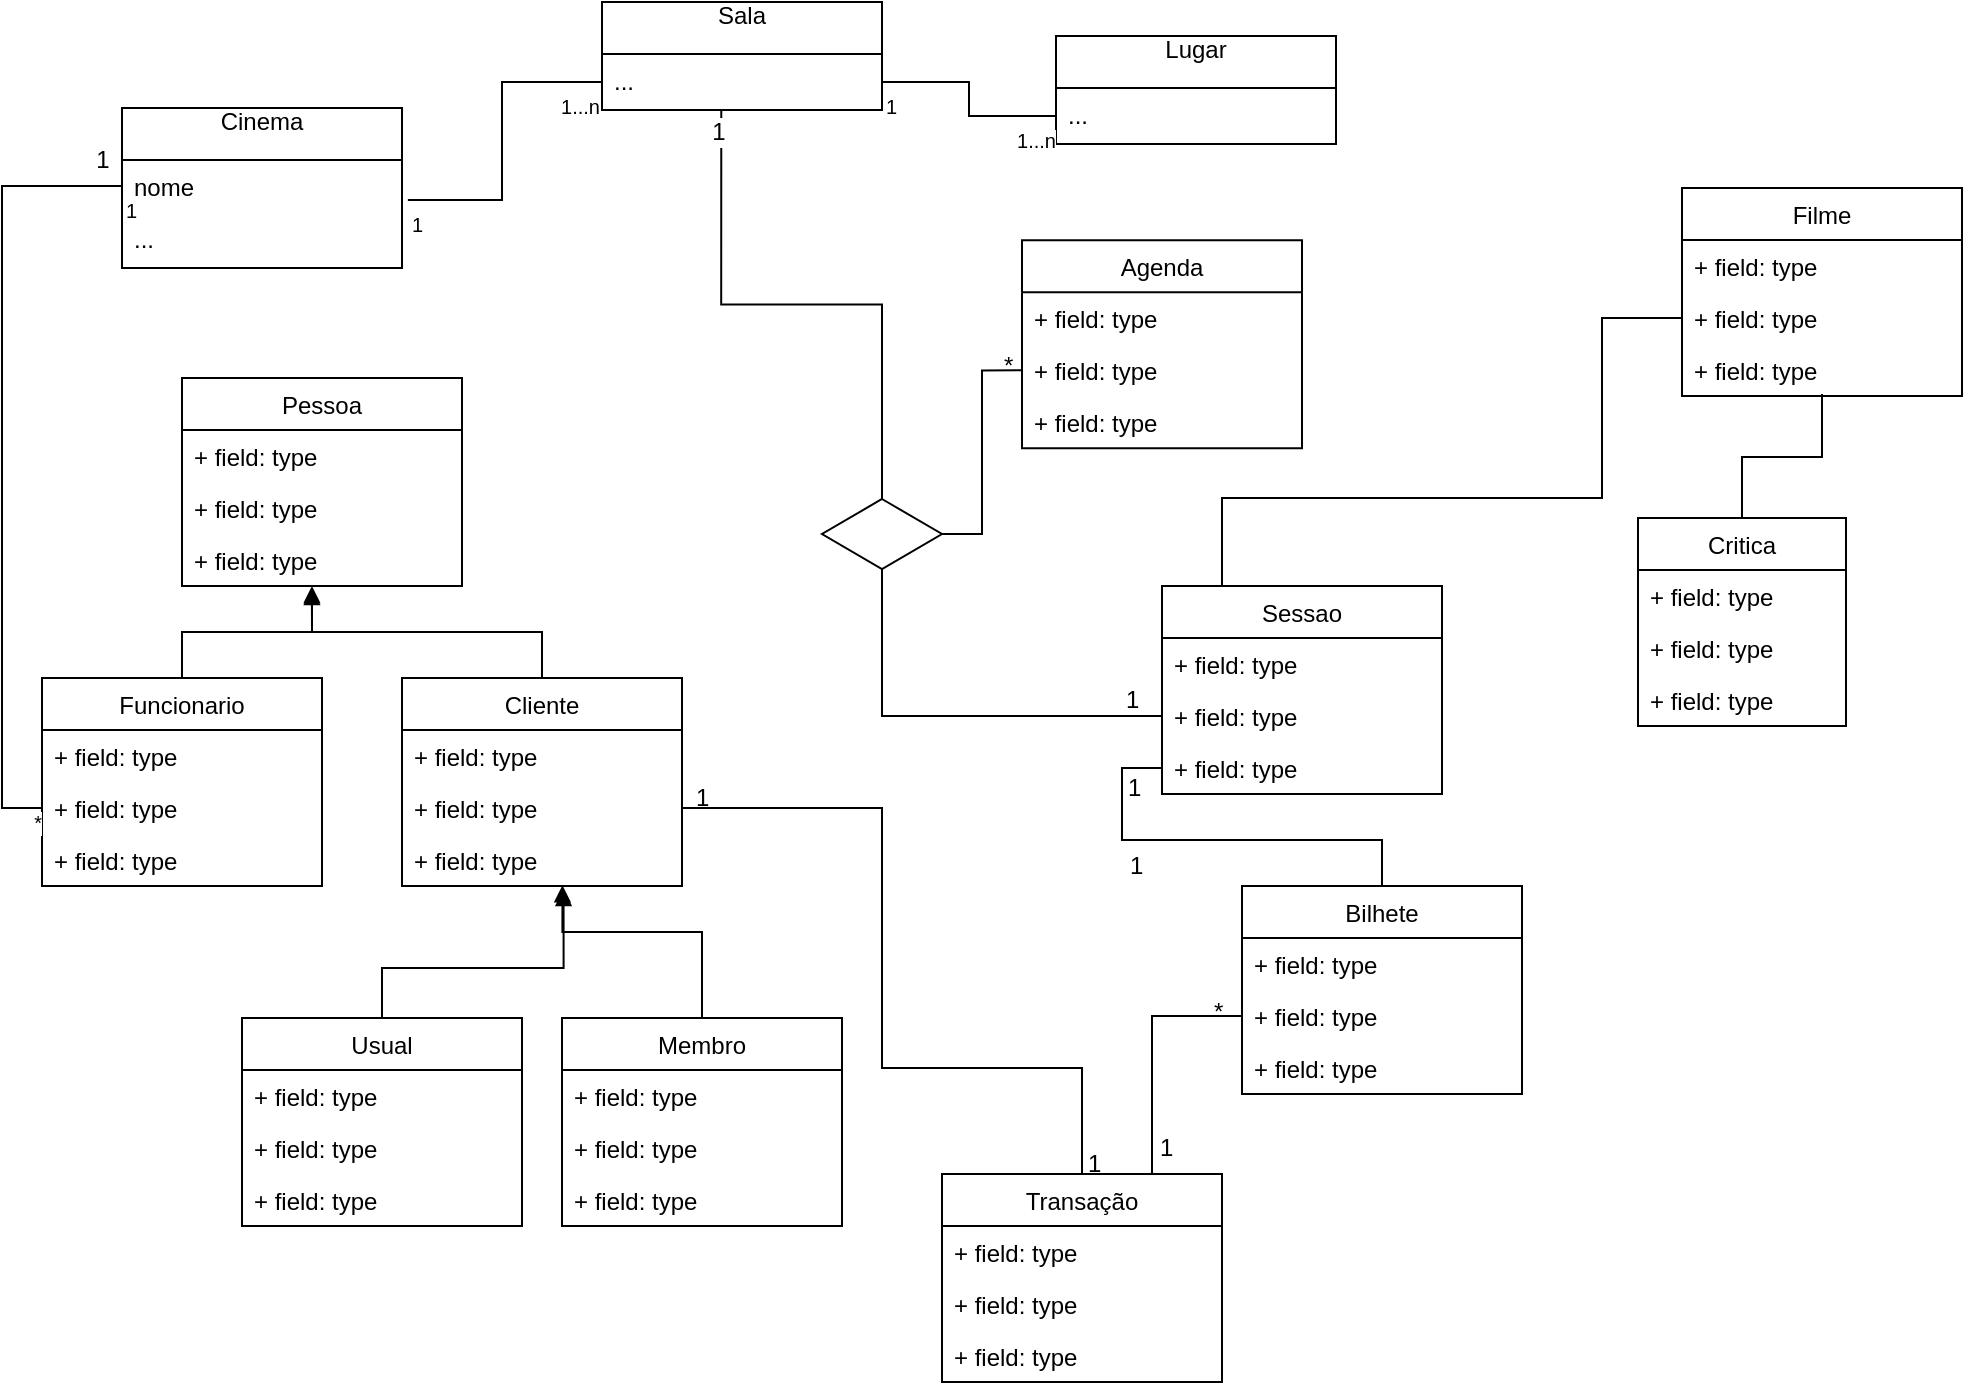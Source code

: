 <mxfile version="10.3.5" type="github"><diagram id="2pUkO8DGR88j4kpPJK_X" name="Page-1"><mxGraphModel dx="630" dy="425" grid="1" gridSize="10" guides="1" tooltips="1" connect="1" arrows="1" fold="1" page="1" pageScale="1" pageWidth="850" pageHeight="1100" math="0" shadow="0"><root><mxCell id="0"/><mxCell id="1" parent="0"/><mxCell id="s6AArriiv2r9e0Jaajhl-1" value="Cinema&#10;" style="swimlane;fontStyle=0;childLayout=stackLayout;horizontal=1;startSize=26;fillColor=none;horizontalStack=0;resizeParent=1;resizeParentMax=0;resizeLast=0;collapsible=1;marginBottom=0;" vertex="1" parent="1"><mxGeometry x="100" y="135" width="140" height="80" as="geometry"/></mxCell><mxCell id="s6AArriiv2r9e0Jaajhl-4" value="nome" style="text;strokeColor=none;fillColor=none;align=left;verticalAlign=top;spacingLeft=4;spacingRight=4;overflow=hidden;rotatable=0;points=[[0,0.5],[1,0.5]];portConstraint=eastwest;" vertex="1" parent="s6AArriiv2r9e0Jaajhl-1"><mxGeometry y="26" width="140" height="26" as="geometry"/></mxCell><mxCell id="s6AArriiv2r9e0Jaajhl-7" value="..." style="text;strokeColor=none;fillColor=none;align=left;verticalAlign=top;spacingLeft=4;spacingRight=4;overflow=hidden;rotatable=0;points=[[0,0.5],[1,0.5]];portConstraint=eastwest;" vertex="1" parent="s6AArriiv2r9e0Jaajhl-1"><mxGeometry y="52" width="140" height="28" as="geometry"/></mxCell><mxCell id="s6AArriiv2r9e0Jaajhl-87" style="edgeStyle=orthogonalEdgeStyle;rounded=0;orthogonalLoop=1;jettySize=auto;html=1;exitX=0.426;exitY=1.006;exitDx=0;exitDy=0;entryX=0.5;entryY=0;entryDx=0;entryDy=0;startArrow=none;startFill=0;sourcePerimeterSpacing=-1;endArrow=none;endFill=0;targetPerimeterSpacing=0;exitPerimeter=0;" edge="1" parent="1" source="s6AArriiv2r9e0Jaajhl-10" target="s6AArriiv2r9e0Jaajhl-86"><mxGeometry relative="1" as="geometry"/></mxCell><mxCell id="s6AArriiv2r9e0Jaajhl-102" value="1" style="text;html=1;resizable=0;points=[];align=center;verticalAlign=middle;labelBackgroundColor=#ffffff;" vertex="1" connectable="0" parent="s6AArriiv2r9e0Jaajhl-87"><mxGeometry x="-0.921" y="-2" relative="1" as="geometry"><mxPoint as="offset"/></mxGeometry></mxCell><mxCell id="s6AArriiv2r9e0Jaajhl-8" value="Sala&#10;" style="swimlane;fontStyle=0;childLayout=stackLayout;horizontal=1;startSize=26;fillColor=none;horizontalStack=0;resizeParent=1;resizeParentMax=0;resizeLast=0;collapsible=1;marginBottom=0;" vertex="1" parent="1"><mxGeometry x="340" y="82" width="140" height="54" as="geometry"/></mxCell><mxCell id="s6AArriiv2r9e0Jaajhl-10" value="..." style="text;strokeColor=none;fillColor=none;align=left;verticalAlign=top;spacingLeft=4;spacingRight=4;overflow=hidden;rotatable=0;points=[[0,0.5],[1,0.5]];portConstraint=eastwest;" vertex="1" parent="s6AArriiv2r9e0Jaajhl-8"><mxGeometry y="26" width="140" height="28" as="geometry"/></mxCell><mxCell id="s6AArriiv2r9e0Jaajhl-15" value="" style="endArrow=none;html=1;endSize=12;startArrow=none;startSize=14;startFill=0;edgeStyle=orthogonalEdgeStyle;exitX=1.021;exitY=0.769;exitDx=0;exitDy=0;exitPerimeter=0;rounded=0;endFill=0;" edge="1" parent="1" source="s6AArriiv2r9e0Jaajhl-4" target="s6AArriiv2r9e0Jaajhl-10"><mxGeometry relative="1" as="geometry"><mxPoint x="110" y="240" as="sourcePoint"/><mxPoint x="270" y="240" as="targetPoint"/></mxGeometry></mxCell><mxCell id="s6AArriiv2r9e0Jaajhl-16" value="1" style="resizable=0;html=1;align=left;verticalAlign=top;labelBackgroundColor=#ffffff;fontSize=10;" connectable="0" vertex="1" parent="s6AArriiv2r9e0Jaajhl-15"><mxGeometry x="-1" relative="1" as="geometry"/></mxCell><mxCell id="s6AArriiv2r9e0Jaajhl-17" value="1...n" style="resizable=0;html=1;align=right;verticalAlign=top;labelBackgroundColor=#ffffff;fontSize=10;" connectable="0" vertex="1" parent="s6AArriiv2r9e0Jaajhl-15"><mxGeometry x="1" relative="1" as="geometry"/></mxCell><mxCell id="s6AArriiv2r9e0Jaajhl-18" value="Lugar&#10;" style="swimlane;fontStyle=0;childLayout=stackLayout;horizontal=1;startSize=26;fillColor=none;horizontalStack=0;resizeParent=1;resizeParentMax=0;resizeLast=0;collapsible=1;marginBottom=0;" vertex="1" parent="1"><mxGeometry x="567" y="99" width="140" height="54" as="geometry"/></mxCell><mxCell id="s6AArriiv2r9e0Jaajhl-19" value="..." style="text;strokeColor=none;fillColor=none;align=left;verticalAlign=top;spacingLeft=4;spacingRight=4;overflow=hidden;rotatable=0;points=[[0,0.5],[1,0.5]];portConstraint=eastwest;" vertex="1" parent="s6AArriiv2r9e0Jaajhl-18"><mxGeometry y="26" width="140" height="28" as="geometry"/></mxCell><mxCell id="s6AArriiv2r9e0Jaajhl-20" value="" style="endArrow=none;html=1;endSize=12;startArrow=none;startSize=14;startFill=0;edgeStyle=orthogonalEdgeStyle;exitX=1;exitY=0.5;exitDx=0;exitDy=0;rounded=0;endFill=0;" edge="1" parent="1" target="s6AArriiv2r9e0Jaajhl-19" source="s6AArriiv2r9e0Jaajhl-10"><mxGeometry relative="1" as="geometry"><mxPoint x="550" y="20" as="sourcePoint"/><mxPoint x="497" y="257" as="targetPoint"/></mxGeometry></mxCell><mxCell id="s6AArriiv2r9e0Jaajhl-21" value="1" style="resizable=0;html=1;align=left;verticalAlign=top;labelBackgroundColor=#ffffff;fontSize=10;" connectable="0" vertex="1" parent="s6AArriiv2r9e0Jaajhl-20"><mxGeometry x="-1" relative="1" as="geometry"/></mxCell><mxCell id="s6AArriiv2r9e0Jaajhl-22" value="1...n" style="resizable=0;html=1;align=right;verticalAlign=top;labelBackgroundColor=#ffffff;fontSize=10;" connectable="0" vertex="1" parent="s6AArriiv2r9e0Jaajhl-20"><mxGeometry x="1" relative="1" as="geometry"/></mxCell><mxCell id="s6AArriiv2r9e0Jaajhl-23" value="Pessoa" style="swimlane;fontStyle=0;childLayout=stackLayout;horizontal=1;startSize=26;fillColor=none;horizontalStack=0;resizeParent=1;resizeParentMax=0;resizeLast=0;collapsible=1;marginBottom=0;" vertex="1" parent="1"><mxGeometry x="130" y="270" width="140" height="104" as="geometry"/></mxCell><mxCell id="s6AArriiv2r9e0Jaajhl-24" value="+ field: type" style="text;strokeColor=none;fillColor=none;align=left;verticalAlign=top;spacingLeft=4;spacingRight=4;overflow=hidden;rotatable=0;points=[[0,0.5],[1,0.5]];portConstraint=eastwest;" vertex="1" parent="s6AArriiv2r9e0Jaajhl-23"><mxGeometry y="26" width="140" height="26" as="geometry"/></mxCell><mxCell id="s6AArriiv2r9e0Jaajhl-25" value="+ field: type" style="text;strokeColor=none;fillColor=none;align=left;verticalAlign=top;spacingLeft=4;spacingRight=4;overflow=hidden;rotatable=0;points=[[0,0.5],[1,0.5]];portConstraint=eastwest;" vertex="1" parent="s6AArriiv2r9e0Jaajhl-23"><mxGeometry y="52" width="140" height="26" as="geometry"/></mxCell><mxCell id="s6AArriiv2r9e0Jaajhl-26" value="+ field: type" style="text;strokeColor=none;fillColor=none;align=left;verticalAlign=top;spacingLeft=4;spacingRight=4;overflow=hidden;rotatable=0;points=[[0,0.5],[1,0.5]];portConstraint=eastwest;" vertex="1" parent="s6AArriiv2r9e0Jaajhl-23"><mxGeometry y="78" width="140" height="26" as="geometry"/></mxCell><mxCell id="s6AArriiv2r9e0Jaajhl-27" value="Funcionario" style="swimlane;fontStyle=0;childLayout=stackLayout;horizontal=1;startSize=26;fillColor=none;horizontalStack=0;resizeParent=1;resizeParentMax=0;resizeLast=0;collapsible=1;marginBottom=0;" vertex="1" parent="1"><mxGeometry x="60" y="420" width="140" height="104" as="geometry"/></mxCell><mxCell id="s6AArriiv2r9e0Jaajhl-28" value="+ field: type" style="text;strokeColor=none;fillColor=none;align=left;verticalAlign=top;spacingLeft=4;spacingRight=4;overflow=hidden;rotatable=0;points=[[0,0.5],[1,0.5]];portConstraint=eastwest;" vertex="1" parent="s6AArriiv2r9e0Jaajhl-27"><mxGeometry y="26" width="140" height="26" as="geometry"/></mxCell><mxCell id="s6AArriiv2r9e0Jaajhl-29" value="+ field: type" style="text;strokeColor=none;fillColor=none;align=left;verticalAlign=top;spacingLeft=4;spacingRight=4;overflow=hidden;rotatable=0;points=[[0,0.5],[1,0.5]];portConstraint=eastwest;" vertex="1" parent="s6AArriiv2r9e0Jaajhl-27"><mxGeometry y="52" width="140" height="26" as="geometry"/></mxCell><mxCell id="s6AArriiv2r9e0Jaajhl-30" value="+ field: type" style="text;strokeColor=none;fillColor=none;align=left;verticalAlign=top;spacingLeft=4;spacingRight=4;overflow=hidden;rotatable=0;points=[[0,0.5],[1,0.5]];portConstraint=eastwest;" vertex="1" parent="s6AArriiv2r9e0Jaajhl-27"><mxGeometry y="78" width="140" height="26" as="geometry"/></mxCell><mxCell id="s6AArriiv2r9e0Jaajhl-31" value="Cliente" style="swimlane;fontStyle=0;childLayout=stackLayout;horizontal=1;startSize=26;fillColor=none;horizontalStack=0;resizeParent=1;resizeParentMax=0;resizeLast=0;collapsible=1;marginBottom=0;" vertex="1" parent="1"><mxGeometry x="240" y="420" width="140" height="104" as="geometry"/></mxCell><mxCell id="s6AArriiv2r9e0Jaajhl-32" value="+ field: type" style="text;strokeColor=none;fillColor=none;align=left;verticalAlign=top;spacingLeft=4;spacingRight=4;overflow=hidden;rotatable=0;points=[[0,0.5],[1,0.5]];portConstraint=eastwest;" vertex="1" parent="s6AArriiv2r9e0Jaajhl-31"><mxGeometry y="26" width="140" height="26" as="geometry"/></mxCell><mxCell id="s6AArriiv2r9e0Jaajhl-33" value="+ field: type" style="text;strokeColor=none;fillColor=none;align=left;verticalAlign=top;spacingLeft=4;spacingRight=4;overflow=hidden;rotatable=0;points=[[0,0.5],[1,0.5]];portConstraint=eastwest;" vertex="1" parent="s6AArriiv2r9e0Jaajhl-31"><mxGeometry y="52" width="140" height="26" as="geometry"/></mxCell><mxCell id="s6AArriiv2r9e0Jaajhl-34" value="+ field: type" style="text;strokeColor=none;fillColor=none;align=left;verticalAlign=top;spacingLeft=4;spacingRight=4;overflow=hidden;rotatable=0;points=[[0,0.5],[1,0.5]];portConstraint=eastwest;" vertex="1" parent="s6AArriiv2r9e0Jaajhl-31"><mxGeometry y="78" width="140" height="26" as="geometry"/></mxCell><mxCell id="s6AArriiv2r9e0Jaajhl-38" value="" style="endArrow=block;endFill=1;html=1;edgeStyle=orthogonalEdgeStyle;align=left;verticalAlign=top;exitX=0.5;exitY=0;exitDx=0;exitDy=0;entryX=0.464;entryY=1.038;entryDx=0;entryDy=0;entryPerimeter=0;rounded=0;" edge="1" parent="1" source="s6AArriiv2r9e0Jaajhl-27" target="s6AArriiv2r9e0Jaajhl-26"><mxGeometry x="-1" relative="1" as="geometry"><mxPoint x="60" y="550" as="sourcePoint"/><mxPoint x="220" y="550" as="targetPoint"/><Array as="points"><mxPoint x="130" y="397"/><mxPoint x="195" y="397"/></Array></mxGeometry></mxCell><mxCell id="s6AArriiv2r9e0Jaajhl-42" value="" style="endArrow=block;endFill=1;html=1;edgeStyle=orthogonalEdgeStyle;align=left;verticalAlign=top;exitX=0.5;exitY=0;exitDx=0;exitDy=0;entryX=0.464;entryY=1;entryDx=0;entryDy=0;entryPerimeter=0;rounded=0;" edge="1" parent="1" source="s6AArriiv2r9e0Jaajhl-31" target="s6AArriiv2r9e0Jaajhl-26"><mxGeometry x="-1" relative="1" as="geometry"><mxPoint x="140" y="430" as="sourcePoint"/><mxPoint x="215" y="395" as="targetPoint"/></mxGeometry></mxCell><mxCell id="s6AArriiv2r9e0Jaajhl-43" value="" style="endArrow=none;html=1;endSize=12;startArrow=none;startSize=14;startFill=0;edgeStyle=orthogonalEdgeStyle;exitX=0;exitY=0.5;exitDx=0;exitDy=0;rounded=0;endFill=0;entryX=0;entryY=0.5;entryDx=0;entryDy=0;" edge="1" parent="1" source="s6AArriiv2r9e0Jaajhl-4" target="s6AArriiv2r9e0Jaajhl-29"><mxGeometry relative="1" as="geometry"><mxPoint x="253" y="191" as="sourcePoint"/><mxPoint x="40" y="330" as="targetPoint"/><Array as="points"><mxPoint x="40" y="174"/><mxPoint x="40" y="485"/></Array></mxGeometry></mxCell><mxCell id="s6AArriiv2r9e0Jaajhl-44" value="1" style="resizable=0;html=1;align=left;verticalAlign=top;labelBackgroundColor=#ffffff;fontSize=10;" connectable="0" vertex="1" parent="s6AArriiv2r9e0Jaajhl-43"><mxGeometry x="-1" relative="1" as="geometry"/></mxCell><mxCell id="s6AArriiv2r9e0Jaajhl-45" value="*" style="resizable=0;html=1;align=right;verticalAlign=top;labelBackgroundColor=#ffffff;fontSize=10;" connectable="0" vertex="1" parent="s6AArriiv2r9e0Jaajhl-43"><mxGeometry x="1" relative="1" as="geometry"><mxPoint y="-5" as="offset"/></mxGeometry></mxCell><mxCell id="s6AArriiv2r9e0Jaajhl-46" value="1" style="text;html=1;resizable=0;points=[];align=center;verticalAlign=middle;labelBackgroundColor=#ffffff;" vertex="1" connectable="0" parent="s6AArriiv2r9e0Jaajhl-43"><mxGeometry x="-0.939" y="-2" relative="1" as="geometry"><mxPoint x="2" y="-11" as="offset"/></mxGeometry></mxCell><mxCell id="s6AArriiv2r9e0Jaajhl-65" style="edgeStyle=orthogonalEdgeStyle;rounded=0;orthogonalLoop=1;jettySize=auto;html=1;exitX=0.5;exitY=0;exitDx=0;exitDy=0;startArrow=none;startFill=0;sourcePerimeterSpacing=-1;endArrow=block;endFill=1;targetPerimeterSpacing=0;entryX=0.577;entryY=1.06;entryDx=0;entryDy=0;entryPerimeter=0;" edge="1" parent="1" source="s6AArriiv2r9e0Jaajhl-47" target="s6AArriiv2r9e0Jaajhl-34"><mxGeometry relative="1" as="geometry"><mxPoint x="320" y="520" as="targetPoint"/><Array as="points"><mxPoint x="230" y="565"/><mxPoint x="321" y="565"/></Array></mxGeometry></mxCell><mxCell id="s6AArriiv2r9e0Jaajhl-47" value="Usual" style="swimlane;fontStyle=0;childLayout=stackLayout;horizontal=1;startSize=26;fillColor=none;horizontalStack=0;resizeParent=1;resizeParentMax=0;resizeLast=0;collapsible=1;marginBottom=0;" vertex="1" parent="1"><mxGeometry x="160" y="590" width="140" height="104" as="geometry"/></mxCell><mxCell id="s6AArriiv2r9e0Jaajhl-48" value="+ field: type" style="text;strokeColor=none;fillColor=none;align=left;verticalAlign=top;spacingLeft=4;spacingRight=4;overflow=hidden;rotatable=0;points=[[0,0.5],[1,0.5]];portConstraint=eastwest;" vertex="1" parent="s6AArriiv2r9e0Jaajhl-47"><mxGeometry y="26" width="140" height="26" as="geometry"/></mxCell><mxCell id="s6AArriiv2r9e0Jaajhl-49" value="+ field: type" style="text;strokeColor=none;fillColor=none;align=left;verticalAlign=top;spacingLeft=4;spacingRight=4;overflow=hidden;rotatable=0;points=[[0,0.5],[1,0.5]];portConstraint=eastwest;" vertex="1" parent="s6AArriiv2r9e0Jaajhl-47"><mxGeometry y="52" width="140" height="26" as="geometry"/></mxCell><mxCell id="s6AArriiv2r9e0Jaajhl-50" value="+ field: type" style="text;strokeColor=none;fillColor=none;align=left;verticalAlign=top;spacingLeft=4;spacingRight=4;overflow=hidden;rotatable=0;points=[[0,0.5],[1,0.5]];portConstraint=eastwest;" vertex="1" parent="s6AArriiv2r9e0Jaajhl-47"><mxGeometry y="78" width="140" height="26" as="geometry"/></mxCell><mxCell id="s6AArriiv2r9e0Jaajhl-66" style="edgeStyle=orthogonalEdgeStyle;rounded=0;orthogonalLoop=1;jettySize=auto;html=1;exitX=0.5;exitY=0;exitDx=0;exitDy=0;entryX=0.573;entryY=0.987;entryDx=0;entryDy=0;entryPerimeter=0;startArrow=none;startFill=0;sourcePerimeterSpacing=-1;endArrow=block;endFill=1;targetPerimeterSpacing=0;" edge="1" parent="1" source="s6AArriiv2r9e0Jaajhl-51" target="s6AArriiv2r9e0Jaajhl-34"><mxGeometry relative="1" as="geometry"><Array as="points"><mxPoint x="390" y="547"/><mxPoint x="320" y="547"/></Array></mxGeometry></mxCell><mxCell id="s6AArriiv2r9e0Jaajhl-51" value="Membro" style="swimlane;fontStyle=0;childLayout=stackLayout;horizontal=1;startSize=26;fillColor=none;horizontalStack=0;resizeParent=1;resizeParentMax=0;resizeLast=0;collapsible=1;marginBottom=0;" vertex="1" parent="1"><mxGeometry x="320" y="590" width="140" height="104" as="geometry"/></mxCell><mxCell id="s6AArriiv2r9e0Jaajhl-52" value="+ field: type" style="text;strokeColor=none;fillColor=none;align=left;verticalAlign=top;spacingLeft=4;spacingRight=4;overflow=hidden;rotatable=0;points=[[0,0.5],[1,0.5]];portConstraint=eastwest;" vertex="1" parent="s6AArriiv2r9e0Jaajhl-51"><mxGeometry y="26" width="140" height="26" as="geometry"/></mxCell><mxCell id="s6AArriiv2r9e0Jaajhl-53" value="+ field: type" style="text;strokeColor=none;fillColor=none;align=left;verticalAlign=top;spacingLeft=4;spacingRight=4;overflow=hidden;rotatable=0;points=[[0,0.5],[1,0.5]];portConstraint=eastwest;" vertex="1" parent="s6AArriiv2r9e0Jaajhl-51"><mxGeometry y="52" width="140" height="26" as="geometry"/></mxCell><mxCell id="s6AArriiv2r9e0Jaajhl-54" value="+ field: type" style="text;strokeColor=none;fillColor=none;align=left;verticalAlign=top;spacingLeft=4;spacingRight=4;overflow=hidden;rotatable=0;points=[[0,0.5],[1,0.5]];portConstraint=eastwest;" vertex="1" parent="s6AArriiv2r9e0Jaajhl-51"><mxGeometry y="78" width="140" height="26" as="geometry"/></mxCell><mxCell id="s6AArriiv2r9e0Jaajhl-75" value="" style="edgeStyle=orthogonalEdgeStyle;rounded=0;orthogonalLoop=1;jettySize=auto;html=1;startArrow=none;startFill=0;sourcePerimeterSpacing=-1;endArrow=none;endFill=0;targetPerimeterSpacing=0;" edge="1" parent="1" source="s6AArriiv2r9e0Jaajhl-67" target="s6AArriiv2r9e0Jaajhl-71"><mxGeometry relative="1" as="geometry"/></mxCell><mxCell id="s6AArriiv2r9e0Jaajhl-67" value="Filme" style="swimlane;fontStyle=0;childLayout=stackLayout;horizontal=1;startSize=26;fillColor=none;horizontalStack=0;resizeParent=1;resizeParentMax=0;resizeLast=0;collapsible=1;marginBottom=0;" vertex="1" parent="1"><mxGeometry x="880" y="175" width="140" height="104" as="geometry"/></mxCell><mxCell id="s6AArriiv2r9e0Jaajhl-68" value="+ field: type" style="text;strokeColor=none;fillColor=none;align=left;verticalAlign=top;spacingLeft=4;spacingRight=4;overflow=hidden;rotatable=0;points=[[0,0.5],[1,0.5]];portConstraint=eastwest;" vertex="1" parent="s6AArriiv2r9e0Jaajhl-67"><mxGeometry y="26" width="140" height="26" as="geometry"/></mxCell><mxCell id="s6AArriiv2r9e0Jaajhl-69" value="+ field: type" style="text;strokeColor=none;fillColor=none;align=left;verticalAlign=top;spacingLeft=4;spacingRight=4;overflow=hidden;rotatable=0;points=[[0,0.5],[1,0.5]];portConstraint=eastwest;" vertex="1" parent="s6AArriiv2r9e0Jaajhl-67"><mxGeometry y="52" width="140" height="26" as="geometry"/></mxCell><mxCell id="s6AArriiv2r9e0Jaajhl-70" value="+ field: type" style="text;strokeColor=none;fillColor=none;align=left;verticalAlign=top;spacingLeft=4;spacingRight=4;overflow=hidden;rotatable=0;points=[[0,0.5],[1,0.5]];portConstraint=eastwest;" vertex="1" parent="s6AArriiv2r9e0Jaajhl-67"><mxGeometry y="78" width="140" height="26" as="geometry"/></mxCell><mxCell id="s6AArriiv2r9e0Jaajhl-71" value="Critica" style="swimlane;fontStyle=0;childLayout=stackLayout;horizontal=1;startSize=26;fillColor=none;horizontalStack=0;resizeParent=1;resizeParentMax=0;resizeLast=0;collapsible=1;marginBottom=0;direction=east;" vertex="1" parent="1"><mxGeometry x="858" y="340" width="104" height="104" as="geometry"/></mxCell><mxCell id="s6AArriiv2r9e0Jaajhl-72" value="+ field: type" style="text;strokeColor=none;fillColor=none;align=left;verticalAlign=top;spacingLeft=4;spacingRight=4;overflow=hidden;rotatable=0;points=[[0,0.5],[1,0.5]];portConstraint=eastwest;" vertex="1" parent="s6AArriiv2r9e0Jaajhl-71"><mxGeometry y="26" width="104" height="26" as="geometry"/></mxCell><mxCell id="s6AArriiv2r9e0Jaajhl-73" value="+ field: type" style="text;strokeColor=none;fillColor=none;align=left;verticalAlign=top;spacingLeft=4;spacingRight=4;overflow=hidden;rotatable=0;points=[[0,0.5],[1,0.5]];portConstraint=eastwest;" vertex="1" parent="s6AArriiv2r9e0Jaajhl-71"><mxGeometry y="52" width="104" height="26" as="geometry"/></mxCell><mxCell id="s6AArriiv2r9e0Jaajhl-74" value="+ field: type" style="text;strokeColor=none;fillColor=none;align=left;verticalAlign=top;spacingLeft=4;spacingRight=4;overflow=hidden;rotatable=0;points=[[0,0.5],[1,0.5]];portConstraint=eastwest;" vertex="1" parent="s6AArriiv2r9e0Jaajhl-71"><mxGeometry y="78" width="104" height="26" as="geometry"/></mxCell><mxCell id="s6AArriiv2r9e0Jaajhl-85" style="edgeStyle=orthogonalEdgeStyle;rounded=0;orthogonalLoop=1;jettySize=auto;html=1;exitX=0.5;exitY=0;exitDx=0;exitDy=0;entryX=0;entryY=0.5;entryDx=0;entryDy=0;startArrow=none;startFill=0;sourcePerimeterSpacing=-1;endArrow=none;endFill=0;targetPerimeterSpacing=0;" edge="1" parent="1" source="s6AArriiv2r9e0Jaajhl-76" target="s6AArriiv2r9e0Jaajhl-69"><mxGeometry relative="1" as="geometry"><Array as="points"><mxPoint x="650" y="330"/><mxPoint x="840" y="330"/><mxPoint x="840" y="240"/></Array></mxGeometry></mxCell><mxCell id="s6AArriiv2r9e0Jaajhl-76" value="Sessao" style="swimlane;fontStyle=0;childLayout=stackLayout;horizontal=1;startSize=26;fillColor=none;horizontalStack=0;resizeParent=1;resizeParentMax=0;resizeLast=0;collapsible=1;marginBottom=0;" vertex="1" parent="1"><mxGeometry x="620" y="374" width="140" height="104" as="geometry"/></mxCell><mxCell id="s6AArriiv2r9e0Jaajhl-77" value="+ field: type" style="text;strokeColor=none;fillColor=none;align=left;verticalAlign=top;spacingLeft=4;spacingRight=4;overflow=hidden;rotatable=0;points=[[0,0.5],[1,0.5]];portConstraint=eastwest;" vertex="1" parent="s6AArriiv2r9e0Jaajhl-76"><mxGeometry y="26" width="140" height="26" as="geometry"/></mxCell><mxCell id="s6AArriiv2r9e0Jaajhl-78" value="+ field: type" style="text;strokeColor=none;fillColor=none;align=left;verticalAlign=top;spacingLeft=4;spacingRight=4;overflow=hidden;rotatable=0;points=[[0,0.5],[1,0.5]];portConstraint=eastwest;" vertex="1" parent="s6AArriiv2r9e0Jaajhl-76"><mxGeometry y="52" width="140" height="26" as="geometry"/></mxCell><mxCell id="s6AArriiv2r9e0Jaajhl-79" value="+ field: type" style="text;strokeColor=none;fillColor=none;align=left;verticalAlign=top;spacingLeft=4;spacingRight=4;overflow=hidden;rotatable=0;points=[[0,0.5],[1,0.5]];portConstraint=eastwest;" vertex="1" parent="s6AArriiv2r9e0Jaajhl-76"><mxGeometry y="78" width="140" height="26" as="geometry"/></mxCell><mxCell id="s6AArriiv2r9e0Jaajhl-86" value="" style="rhombus;whiteSpace=wrap;html=1;" vertex="1" parent="1"><mxGeometry x="450" y="330.5" width="60" height="35" as="geometry"/></mxCell><mxCell id="s6AArriiv2r9e0Jaajhl-88" style="edgeStyle=orthogonalEdgeStyle;rounded=0;orthogonalLoop=1;jettySize=auto;html=1;exitX=0;exitY=0.5;exitDx=0;exitDy=0;entryX=0.5;entryY=1;entryDx=0;entryDy=0;startArrow=none;startFill=0;sourcePerimeterSpacing=-1;endArrow=none;endFill=0;targetPerimeterSpacing=0;" edge="1" parent="1" source="s6AArriiv2r9e0Jaajhl-78" target="s6AArriiv2r9e0Jaajhl-86"><mxGeometry relative="1" as="geometry"/></mxCell><mxCell id="s6AArriiv2r9e0Jaajhl-91" value="Agenda" style="swimlane;fontStyle=0;childLayout=stackLayout;horizontal=1;startSize=26;fillColor=none;horizontalStack=0;resizeParent=1;resizeParentMax=0;resizeLast=0;collapsible=1;marginBottom=0;" vertex="1" parent="1"><mxGeometry x="550" y="201.167" width="140" height="104" as="geometry"/></mxCell><mxCell id="s6AArriiv2r9e0Jaajhl-92" value="+ field: type" style="text;strokeColor=none;fillColor=none;align=left;verticalAlign=top;spacingLeft=4;spacingRight=4;overflow=hidden;rotatable=0;points=[[0,0.5],[1,0.5]];portConstraint=eastwest;" vertex="1" parent="s6AArriiv2r9e0Jaajhl-91"><mxGeometry y="26" width="140" height="26" as="geometry"/></mxCell><mxCell id="s6AArriiv2r9e0Jaajhl-93" value="+ field: type" style="text;strokeColor=none;fillColor=none;align=left;verticalAlign=top;spacingLeft=4;spacingRight=4;overflow=hidden;rotatable=0;points=[[0,0.5],[1,0.5]];portConstraint=eastwest;" vertex="1" parent="s6AArriiv2r9e0Jaajhl-91"><mxGeometry y="52" width="140" height="26" as="geometry"/></mxCell><mxCell id="s6AArriiv2r9e0Jaajhl-94" value="+ field: type" style="text;strokeColor=none;fillColor=none;align=left;verticalAlign=top;spacingLeft=4;spacingRight=4;overflow=hidden;rotatable=0;points=[[0,0.5],[1,0.5]];portConstraint=eastwest;" vertex="1" parent="s6AArriiv2r9e0Jaajhl-91"><mxGeometry y="78" width="140" height="26" as="geometry"/></mxCell><mxCell id="s6AArriiv2r9e0Jaajhl-95" style="edgeStyle=orthogonalEdgeStyle;rounded=0;orthogonalLoop=1;jettySize=auto;html=1;exitX=0;exitY=0.5;exitDx=0;exitDy=0;entryX=1;entryY=0.5;entryDx=0;entryDy=0;startArrow=none;startFill=0;sourcePerimeterSpacing=-1;endArrow=none;endFill=0;targetPerimeterSpacing=0;" edge="1" parent="1" source="s6AArriiv2r9e0Jaajhl-93" target="s6AArriiv2r9e0Jaajhl-86"><mxGeometry relative="1" as="geometry"/></mxCell><mxCell id="s6AArriiv2r9e0Jaajhl-96" value="Bilhete" style="swimlane;fontStyle=0;childLayout=stackLayout;horizontal=1;startSize=26;fillColor=none;horizontalStack=0;resizeParent=1;resizeParentMax=0;resizeLast=0;collapsible=1;marginBottom=0;" vertex="1" parent="1"><mxGeometry x="660" y="524" width="140" height="104" as="geometry"/></mxCell><mxCell id="s6AArriiv2r9e0Jaajhl-97" value="+ field: type" style="text;strokeColor=none;fillColor=none;align=left;verticalAlign=top;spacingLeft=4;spacingRight=4;overflow=hidden;rotatable=0;points=[[0,0.5],[1,0.5]];portConstraint=eastwest;" vertex="1" parent="s6AArriiv2r9e0Jaajhl-96"><mxGeometry y="26" width="140" height="26" as="geometry"/></mxCell><mxCell id="s6AArriiv2r9e0Jaajhl-98" value="+ field: type" style="text;strokeColor=none;fillColor=none;align=left;verticalAlign=top;spacingLeft=4;spacingRight=4;overflow=hidden;rotatable=0;points=[[0,0.5],[1,0.5]];portConstraint=eastwest;" vertex="1" parent="s6AArriiv2r9e0Jaajhl-96"><mxGeometry y="52" width="140" height="26" as="geometry"/></mxCell><mxCell id="s6AArriiv2r9e0Jaajhl-99" value="+ field: type" style="text;strokeColor=none;fillColor=none;align=left;verticalAlign=top;spacingLeft=4;spacingRight=4;overflow=hidden;rotatable=0;points=[[0,0.5],[1,0.5]];portConstraint=eastwest;" vertex="1" parent="s6AArriiv2r9e0Jaajhl-96"><mxGeometry y="78" width="140" height="26" as="geometry"/></mxCell><mxCell id="s6AArriiv2r9e0Jaajhl-101" style="edgeStyle=orthogonalEdgeStyle;rounded=0;orthogonalLoop=1;jettySize=auto;html=1;exitX=0;exitY=0.5;exitDx=0;exitDy=0;entryX=0.5;entryY=0;entryDx=0;entryDy=0;startArrow=none;startFill=0;sourcePerimeterSpacing=-1;endArrow=none;endFill=0;targetPerimeterSpacing=0;" edge="1" parent="1" source="s6AArriiv2r9e0Jaajhl-79" target="s6AArriiv2r9e0Jaajhl-96"><mxGeometry relative="1" as="geometry"/></mxCell><mxCell id="s6AArriiv2r9e0Jaajhl-104" value="*" style="text;html=1;resizable=0;points=[];autosize=1;align=left;verticalAlign=top;spacingTop=-4;" vertex="1" parent="1"><mxGeometry x="539" y="254" width="20" height="20" as="geometry"/></mxCell><mxCell id="s6AArriiv2r9e0Jaajhl-105" value="1" style="text;html=1;resizable=0;points=[];autosize=1;align=left;verticalAlign=top;spacingTop=-4;" vertex="1" parent="1"><mxGeometry x="600" y="421" width="20" height="20" as="geometry"/></mxCell><mxCell id="s6AArriiv2r9e0Jaajhl-106" value="1" style="text;html=1;resizable=0;points=[];autosize=1;align=left;verticalAlign=top;spacingTop=-4;" vertex="1" parent="1"><mxGeometry x="601" y="465" width="20" height="20" as="geometry"/></mxCell><mxCell id="s6AArriiv2r9e0Jaajhl-107" value="1" style="text;html=1;resizable=0;points=[];autosize=1;align=left;verticalAlign=top;spacingTop=-4;" vertex="1" parent="1"><mxGeometry x="602" y="504" width="20" height="20" as="geometry"/></mxCell><mxCell id="s6AArriiv2r9e0Jaajhl-109" value="Transação" style="swimlane;fontStyle=0;childLayout=stackLayout;horizontal=1;startSize=26;fillColor=none;horizontalStack=0;resizeParent=1;resizeParentMax=0;resizeLast=0;collapsible=1;marginBottom=0;" vertex="1" parent="1"><mxGeometry x="510" y="668" width="140" height="104" as="geometry"/></mxCell><mxCell id="s6AArriiv2r9e0Jaajhl-110" value="+ field: type" style="text;strokeColor=none;fillColor=none;align=left;verticalAlign=top;spacingLeft=4;spacingRight=4;overflow=hidden;rotatable=0;points=[[0,0.5],[1,0.5]];portConstraint=eastwest;" vertex="1" parent="s6AArriiv2r9e0Jaajhl-109"><mxGeometry y="26" width="140" height="26" as="geometry"/></mxCell><mxCell id="s6AArriiv2r9e0Jaajhl-111" value="+ field: type" style="text;strokeColor=none;fillColor=none;align=left;verticalAlign=top;spacingLeft=4;spacingRight=4;overflow=hidden;rotatable=0;points=[[0,0.5],[1,0.5]];portConstraint=eastwest;" vertex="1" parent="s6AArriiv2r9e0Jaajhl-109"><mxGeometry y="52" width="140" height="26" as="geometry"/></mxCell><mxCell id="s6AArriiv2r9e0Jaajhl-112" value="+ field: type" style="text;strokeColor=none;fillColor=none;align=left;verticalAlign=top;spacingLeft=4;spacingRight=4;overflow=hidden;rotatable=0;points=[[0,0.5],[1,0.5]];portConstraint=eastwest;" vertex="1" parent="s6AArriiv2r9e0Jaajhl-109"><mxGeometry y="78" width="140" height="26" as="geometry"/></mxCell><mxCell id="s6AArriiv2r9e0Jaajhl-117" style="edgeStyle=orthogonalEdgeStyle;rounded=0;orthogonalLoop=1;jettySize=auto;html=1;entryX=0;entryY=0.5;entryDx=0;entryDy=0;startArrow=none;startFill=0;sourcePerimeterSpacing=-1;endArrow=none;endFill=0;targetPerimeterSpacing=0;exitX=0.75;exitY=0;exitDx=0;exitDy=0;" edge="1" parent="1" source="s6AArriiv2r9e0Jaajhl-109" target="s6AArriiv2r9e0Jaajhl-98"><mxGeometry relative="1" as="geometry"><mxPoint x="590" y="615.429" as="sourcePoint"/></mxGeometry></mxCell><mxCell id="s6AArriiv2r9e0Jaajhl-115" style="edgeStyle=orthogonalEdgeStyle;rounded=0;orthogonalLoop=1;jettySize=auto;html=1;exitX=1;exitY=0.5;exitDx=0;exitDy=0;startArrow=none;startFill=0;sourcePerimeterSpacing=-1;endArrow=none;endFill=0;targetPerimeterSpacing=0;" edge="1" parent="1" source="s6AArriiv2r9e0Jaajhl-33" target="s6AArriiv2r9e0Jaajhl-109"><mxGeometry relative="1" as="geometry"><mxPoint x="531.143" y="615.429" as="targetPoint"/><Array as="points"><mxPoint x="480" y="485"/><mxPoint x="480" y="615"/><mxPoint x="580" y="615"/></Array></mxGeometry></mxCell><mxCell id="s6AArriiv2r9e0Jaajhl-119" value="1" style="text;html=1;resizable=0;points=[];autosize=1;align=left;verticalAlign=top;spacingTop=-4;" vertex="1" parent="1"><mxGeometry x="581" y="652.5" width="20" height="20" as="geometry"/></mxCell><mxCell id="s6AArriiv2r9e0Jaajhl-121" value="*" style="text;html=1;resizable=0;points=[];autosize=1;align=left;verticalAlign=top;spacingTop=-4;" vertex="1" parent="1"><mxGeometry x="644" y="577" width="20" height="20" as="geometry"/></mxCell><mxCell id="s6AArriiv2r9e0Jaajhl-122" value="1" style="text;html=1;resizable=0;points=[];autosize=1;align=left;verticalAlign=top;spacingTop=-4;" vertex="1" parent="1"><mxGeometry x="385" y="470" width="20" height="20" as="geometry"/></mxCell><mxCell id="s6AArriiv2r9e0Jaajhl-123" value="1" style="text;html=1;resizable=0;points=[];autosize=1;align=left;verticalAlign=top;spacingTop=-4;" vertex="1" parent="1"><mxGeometry x="617" y="645" width="20" height="20" as="geometry"/></mxCell></root></mxGraphModel></diagram></mxfile>